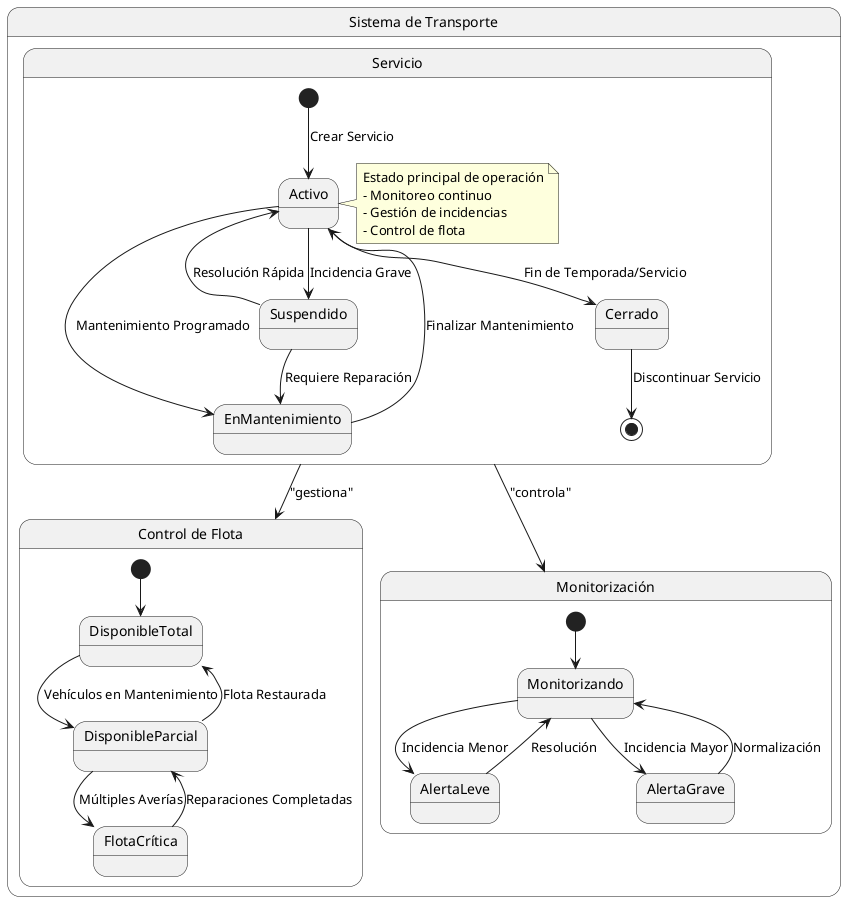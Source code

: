 @startuml DiagramaDeEstadosActualizado

    state "Sistema de Transporte" as Sistema {
        
        state "Servicio" as Servicio {
            [*] --> Activo : Crear Servicio
            
            Activo --> Suspendido : Incidencia Grave
            Suspendido --> EnMantenimiento : Requiere Reparación
            Suspendido --> Activo : Resolución Rápida
            
            Activo --> EnMantenimiento : Mantenimiento Programado
            EnMantenimiento --> Activo : Finalizar Mantenimiento
            
            Activo --> Cerrado : Fin de Temporada/Servicio
            Cerrado --> [*] : Discontinuar Servicio
            
            note right of Activo
                Estado principal de operación
                - Monitoreo continuo
                - Gestión de incidencias
                - Control de flota
            end note
        }
        
        state "Control de Flota" as Flota {
            [*] --> DisponibleTotal
            
            DisponibleTotal --> DisponibleParcial : Vehículos en Mantenimiento
            DisponibleParcial --> DisponibleTotal : Flota Restaurada
            
            DisponibleParcial --> FlotaCrítica : Múltiples Averías
            FlotaCrítica --> DisponibleParcial : Reparaciones Completadas
        }
        
        state "Monitorización" as Monitoreo {
            [*] --> Monitorizando
            
            Monitorizando --> AlertaLeve : Incidencia Menor
            AlertaLeve --> Monitorizando : Resolución
            
            Monitorizando --> AlertaGrave : Incidencia Mayor
            AlertaGrave --> Monitorizando : Normalización
        }

        Servicio --> Flota : "gestiona"
        Servicio --> Monitoreo : "controla"

    }

@enduml